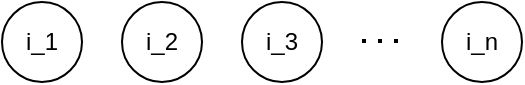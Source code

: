 <mxfile version="26.0.16">
  <diagram name="第 1 页" id="Avg3_8_UKsbWZ3AsPVWa">
    <mxGraphModel dx="1562" dy="810" grid="1" gridSize="10" guides="1" tooltips="1" connect="1" arrows="1" fold="1" page="1" pageScale="1" pageWidth="1169" pageHeight="827" math="0" shadow="0">
      <root>
        <mxCell id="0" />
        <mxCell id="1" parent="0" />
        <mxCell id="t7SefxIkREGCqZHXmmGi-1" value="i_1" style="ellipse;whiteSpace=wrap;html=1;aspect=fixed;" vertex="1" parent="1">
          <mxGeometry x="300" y="700" width="40" height="40" as="geometry" />
        </mxCell>
        <mxCell id="t7SefxIkREGCqZHXmmGi-2" value="i_2" style="ellipse;whiteSpace=wrap;html=1;aspect=fixed;" vertex="1" parent="1">
          <mxGeometry x="360" y="700" width="40" height="40" as="geometry" />
        </mxCell>
        <mxCell id="t7SefxIkREGCqZHXmmGi-5" value="i_3" style="ellipse;whiteSpace=wrap;html=1;aspect=fixed;" vertex="1" parent="1">
          <mxGeometry x="420" y="700" width="40" height="40" as="geometry" />
        </mxCell>
        <mxCell id="t7SefxIkREGCqZHXmmGi-6" value="" style="endArrow=none;dashed=1;html=1;dashPattern=1 3;strokeWidth=2;rounded=0;" edge="1" parent="1">
          <mxGeometry width="50" height="50" relative="1" as="geometry">
            <mxPoint x="480" y="719.5" as="sourcePoint" />
            <mxPoint x="500" y="719.5" as="targetPoint" />
          </mxGeometry>
        </mxCell>
        <mxCell id="t7SefxIkREGCqZHXmmGi-7" value="i_n" style="ellipse;whiteSpace=wrap;html=1;aspect=fixed;" vertex="1" parent="1">
          <mxGeometry x="520" y="700" width="40" height="40" as="geometry" />
        </mxCell>
      </root>
    </mxGraphModel>
  </diagram>
</mxfile>
